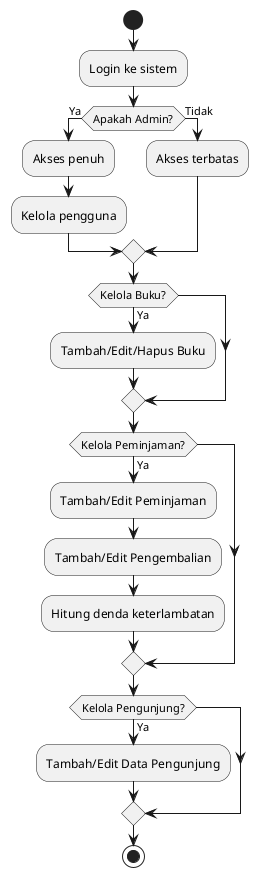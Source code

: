 @startuml
start
:Login ke sistem;
if (Apakah Admin?) then (Ya)
  :Akses penuh;
  :Kelola pengguna;
else (Tidak)
  :Akses terbatas;
endif
if (Kelola Buku?) then (Ya)
  :Tambah/Edit/Hapus Buku;
endif
if (Kelola Peminjaman?) then (Ya)
  :Tambah/Edit Peminjaman;
  :Tambah/Edit Pengembalian;
  :Hitung denda keterlambatan;
endif
if (Kelola Pengunjung?) then (Ya)
  :Tambah/Edit Data Pengunjung;
endif
stop
@enduml

